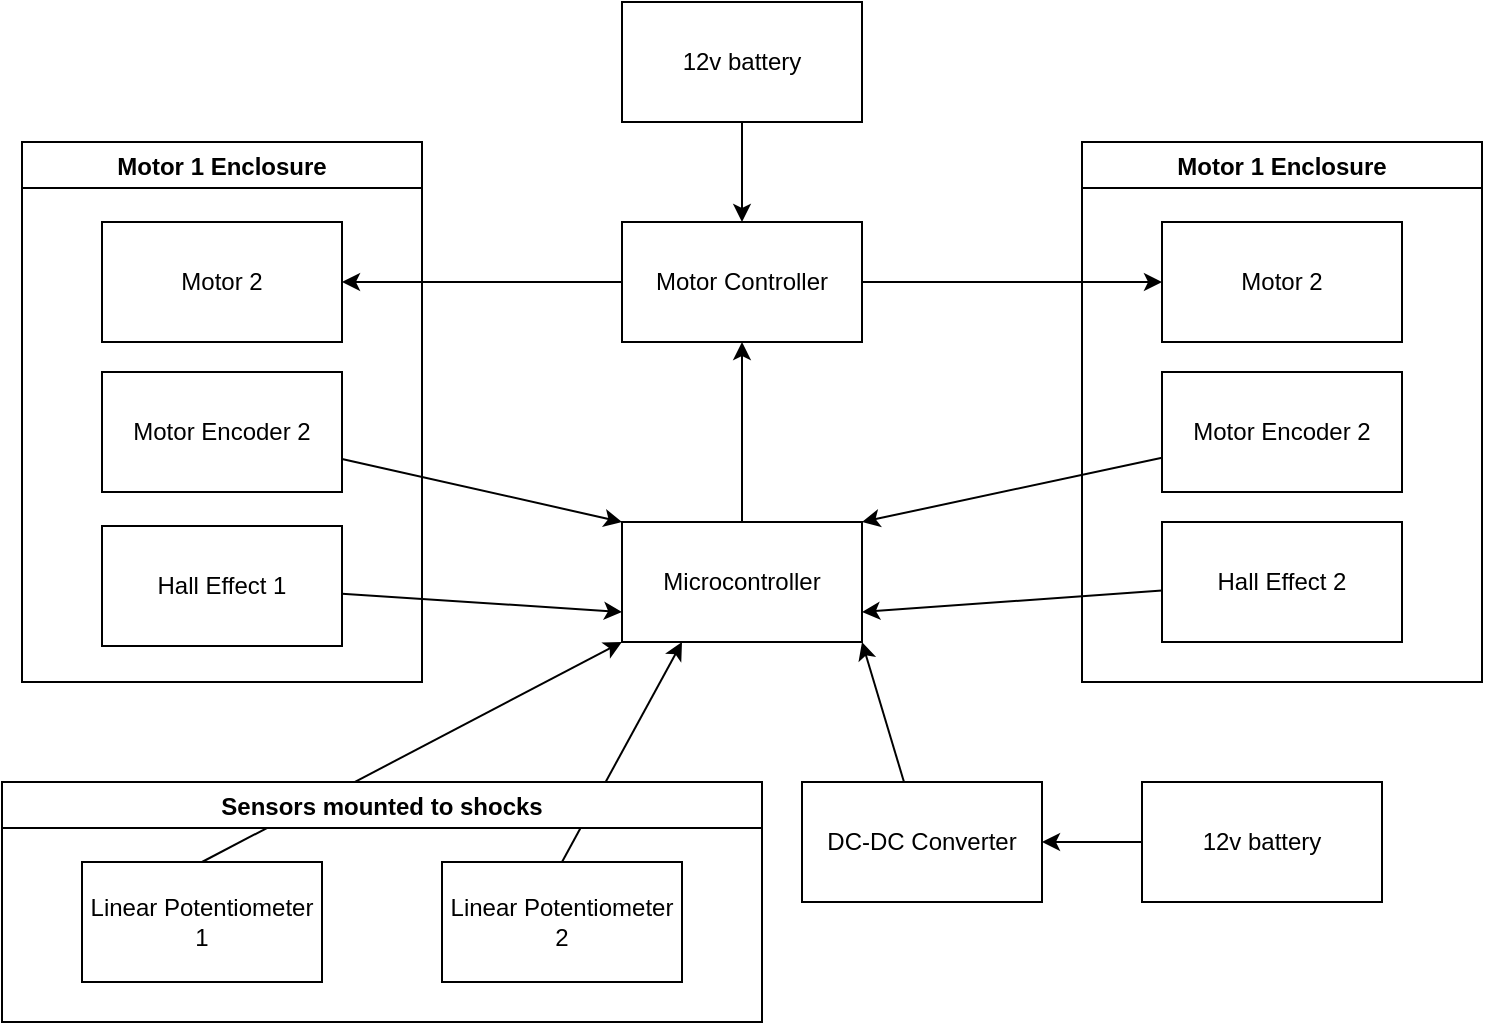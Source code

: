 <mxfile>
    <diagram id="Owx0uhlxRL9zjscftka8" name="Page-1">
        <mxGraphModel dx="511" dy="864" grid="0" gridSize="10" guides="1" tooltips="1" connect="1" arrows="1" fold="1" page="0" pageScale="1" pageWidth="1100" pageHeight="850" background="none" math="0" shadow="0">
            <root>
                <mxCell id="0"/>
                <mxCell id="1" parent="0"/>
                <mxCell id="20" style="edgeStyle=none;html=1;entryX=0.5;entryY=1;entryDx=0;entryDy=0;exitX=0.5;exitY=0;exitDx=0;exitDy=0;" edge="1" parent="1" source="45" target="44">
                    <mxGeometry relative="1" as="geometry">
                        <mxPoint x="380" y="425" as="sourcePoint"/>
                        <mxPoint x="380" y="210" as="targetPoint"/>
                    </mxGeometry>
                </mxCell>
                <mxCell id="15" style="edgeStyle=none;html=1;entryX=1;entryY=0.5;entryDx=0;entryDy=0;exitX=0;exitY=0.5;exitDx=0;exitDy=0;" edge="1" parent="1" source="44" target="42">
                    <mxGeometry relative="1" as="geometry">
                        <mxPoint x="280" y="160" as="sourcePoint"/>
                        <mxPoint x="170" y="160" as="targetPoint"/>
                    </mxGeometry>
                </mxCell>
                <mxCell id="23" style="edgeStyle=none;html=1;entryX=0;entryY=0.5;entryDx=0;entryDy=0;exitX=1;exitY=0.5;exitDx=0;exitDy=0;" edge="1" parent="1" source="44" target="30">
                    <mxGeometry relative="1" as="geometry">
                        <mxPoint x="480" y="160" as="sourcePoint"/>
                        <mxPoint x="580" y="160" as="targetPoint"/>
                    </mxGeometry>
                </mxCell>
                <mxCell id="13" style="edgeStyle=none;html=1;entryX=0;entryY=1;entryDx=0;entryDy=0;exitX=0.5;exitY=0;exitDx=0;exitDy=0;" edge="1" parent="1" source="24" target="45">
                    <mxGeometry relative="1" as="geometry">
                        <mxPoint x="294" y="600" as="sourcePoint"/>
                        <mxPoint x="330" y="525" as="targetPoint"/>
                    </mxGeometry>
                </mxCell>
                <mxCell id="14" style="edgeStyle=none;html=1;entryX=0.25;entryY=1;entryDx=0;entryDy=0;exitX=0.5;exitY=0;exitDx=0;exitDy=0;" edge="1" parent="1" source="25" target="45">
                    <mxGeometry relative="1" as="geometry">
                        <mxPoint x="472" y="600" as="sourcePoint"/>
                        <mxPoint x="430" y="525" as="targetPoint"/>
                    </mxGeometry>
                </mxCell>
                <mxCell id="24" value="Linear Potentiometer 1" style="rounded=0;whiteSpace=wrap;html=1;" vertex="1" parent="1">
                    <mxGeometry x="50" y="450" width="120" height="60" as="geometry"/>
                </mxCell>
                <mxCell id="25" value="Linear Potentiometer 2" style="rounded=0;whiteSpace=wrap;html=1;" vertex="1" parent="1">
                    <mxGeometry x="230" y="450" width="120" height="60" as="geometry"/>
                </mxCell>
                <mxCell id="26" value="Sensors mounted to shocks" style="swimlane;" vertex="1" parent="1">
                    <mxGeometry x="10" y="410" width="380" height="120" as="geometry"/>
                </mxCell>
                <mxCell id="46" style="edgeStyle=none;html=1;entryX=1;entryY=1;entryDx=0;entryDy=0;" edge="1" parent="1" source="27" target="45">
                    <mxGeometry relative="1" as="geometry"/>
                </mxCell>
                <mxCell id="27" value="DC-DC Converter" style="rounded=0;whiteSpace=wrap;html=1;" vertex="1" parent="1">
                    <mxGeometry x="410" y="410" width="120" height="60" as="geometry"/>
                </mxCell>
                <mxCell id="61" style="edgeStyle=none;html=1;entryX=1;entryY=0.75;entryDx=0;entryDy=0;" edge="1" parent="1" source="28" target="45">
                    <mxGeometry relative="1" as="geometry"/>
                </mxCell>
                <mxCell id="60" style="edgeStyle=none;html=1;entryX=1;entryY=0;entryDx=0;entryDy=0;" edge="1" parent="1" source="29" target="45">
                    <mxGeometry relative="1" as="geometry"/>
                </mxCell>
                <mxCell id="31" value="Motor 1 Enclosure" style="swimlane;" vertex="1" parent="1">
                    <mxGeometry x="550" y="90" width="200" height="270" as="geometry"/>
                </mxCell>
                <mxCell id="29" value="Motor Encoder 2" style="rounded=0;whiteSpace=wrap;html=1;" vertex="1" parent="31">
                    <mxGeometry x="40" y="115" width="120" height="60" as="geometry"/>
                </mxCell>
                <mxCell id="28" value="Hall Effect 2" style="rounded=0;whiteSpace=wrap;html=1;" vertex="1" parent="31">
                    <mxGeometry x="40" y="190" width="120" height="60" as="geometry"/>
                </mxCell>
                <mxCell id="30" value="Motor 2" style="rounded=0;whiteSpace=wrap;html=1;" vertex="1" parent="31">
                    <mxGeometry x="40" y="40" width="120" height="60" as="geometry"/>
                </mxCell>
                <mxCell id="58" style="edgeStyle=none;html=1;entryX=0;entryY=0.75;entryDx=0;entryDy=0;" edge="1" parent="1" source="40" target="45">
                    <mxGeometry relative="1" as="geometry"/>
                </mxCell>
                <mxCell id="59" style="edgeStyle=none;html=1;entryX=0;entryY=0;entryDx=0;entryDy=0;" edge="1" parent="1" source="41" target="45">
                    <mxGeometry relative="1" as="geometry"/>
                </mxCell>
                <mxCell id="43" value="Motor 1 Enclosure" style="swimlane;" vertex="1" parent="1">
                    <mxGeometry x="20" y="90" width="200" height="270" as="geometry"/>
                </mxCell>
                <mxCell id="40" value="Hall Effect 1" style="rounded=0;whiteSpace=wrap;html=1;" vertex="1" parent="43">
                    <mxGeometry x="40" y="192" width="120" height="60" as="geometry"/>
                </mxCell>
                <mxCell id="42" value="Motor 2" style="rounded=0;whiteSpace=wrap;html=1;" vertex="1" parent="43">
                    <mxGeometry x="40" y="40" width="120" height="60" as="geometry"/>
                </mxCell>
                <mxCell id="41" value="Motor Encoder 2" style="rounded=0;whiteSpace=wrap;html=1;" vertex="1" parent="43">
                    <mxGeometry x="40" y="115" width="120" height="60" as="geometry"/>
                </mxCell>
                <mxCell id="44" value="Motor Controller" style="rounded=0;whiteSpace=wrap;html=1;" vertex="1" parent="1">
                    <mxGeometry x="320" y="130" width="120" height="60" as="geometry"/>
                </mxCell>
                <mxCell id="45" value="Microcontroller" style="rounded=0;whiteSpace=wrap;html=1;" vertex="1" parent="1">
                    <mxGeometry x="320" y="280" width="120" height="60" as="geometry"/>
                </mxCell>
                <mxCell id="48" style="edgeStyle=none;html=1;entryX=1;entryY=0.5;entryDx=0;entryDy=0;exitX=0;exitY=0.5;exitDx=0;exitDy=0;" edge="1" parent="1" source="54" target="27">
                    <mxGeometry relative="1" as="geometry">
                        <mxPoint x="570" y="440" as="sourcePoint"/>
                    </mxGeometry>
                </mxCell>
                <mxCell id="54" value="12v battery" style="rounded=0;whiteSpace=wrap;html=1;" vertex="1" parent="1">
                    <mxGeometry x="580" y="410" width="120" height="60" as="geometry"/>
                </mxCell>
                <mxCell id="57" style="edgeStyle=none;html=1;entryX=0.5;entryY=0;entryDx=0;entryDy=0;" edge="1" parent="1" source="56" target="44">
                    <mxGeometry relative="1" as="geometry"/>
                </mxCell>
                <mxCell id="56" value="12v battery" style="rounded=0;whiteSpace=wrap;html=1;" vertex="1" parent="1">
                    <mxGeometry x="320" y="20" width="120" height="60" as="geometry"/>
                </mxCell>
            </root>
        </mxGraphModel>
    </diagram>
</mxfile>